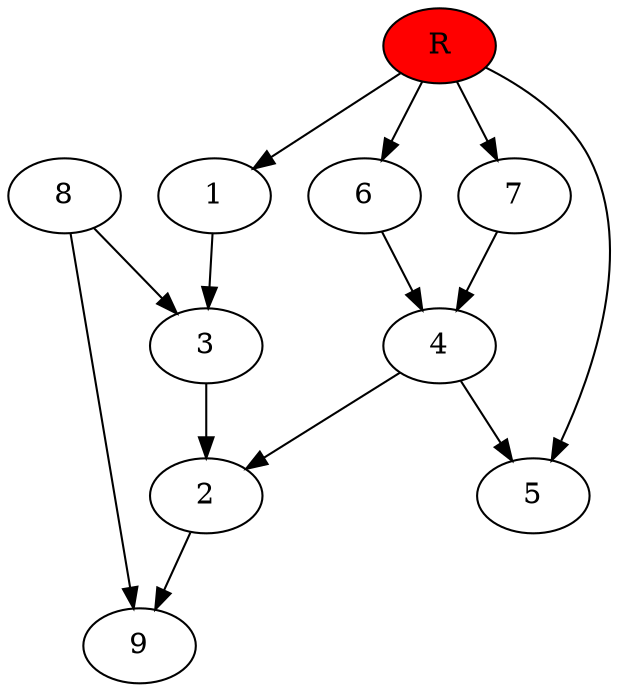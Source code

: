 digraph prb23163 {
	1
	2
	3
	4
	5
	6
	7
	8
	R [fillcolor="#ff0000" style=filled]
	1 -> 3
	2 -> 9
	3 -> 2
	4 -> 2
	4 -> 5
	6 -> 4
	7 -> 4
	8 -> 3
	8 -> 9
	R -> 1
	R -> 5
	R -> 6
	R -> 7
}
